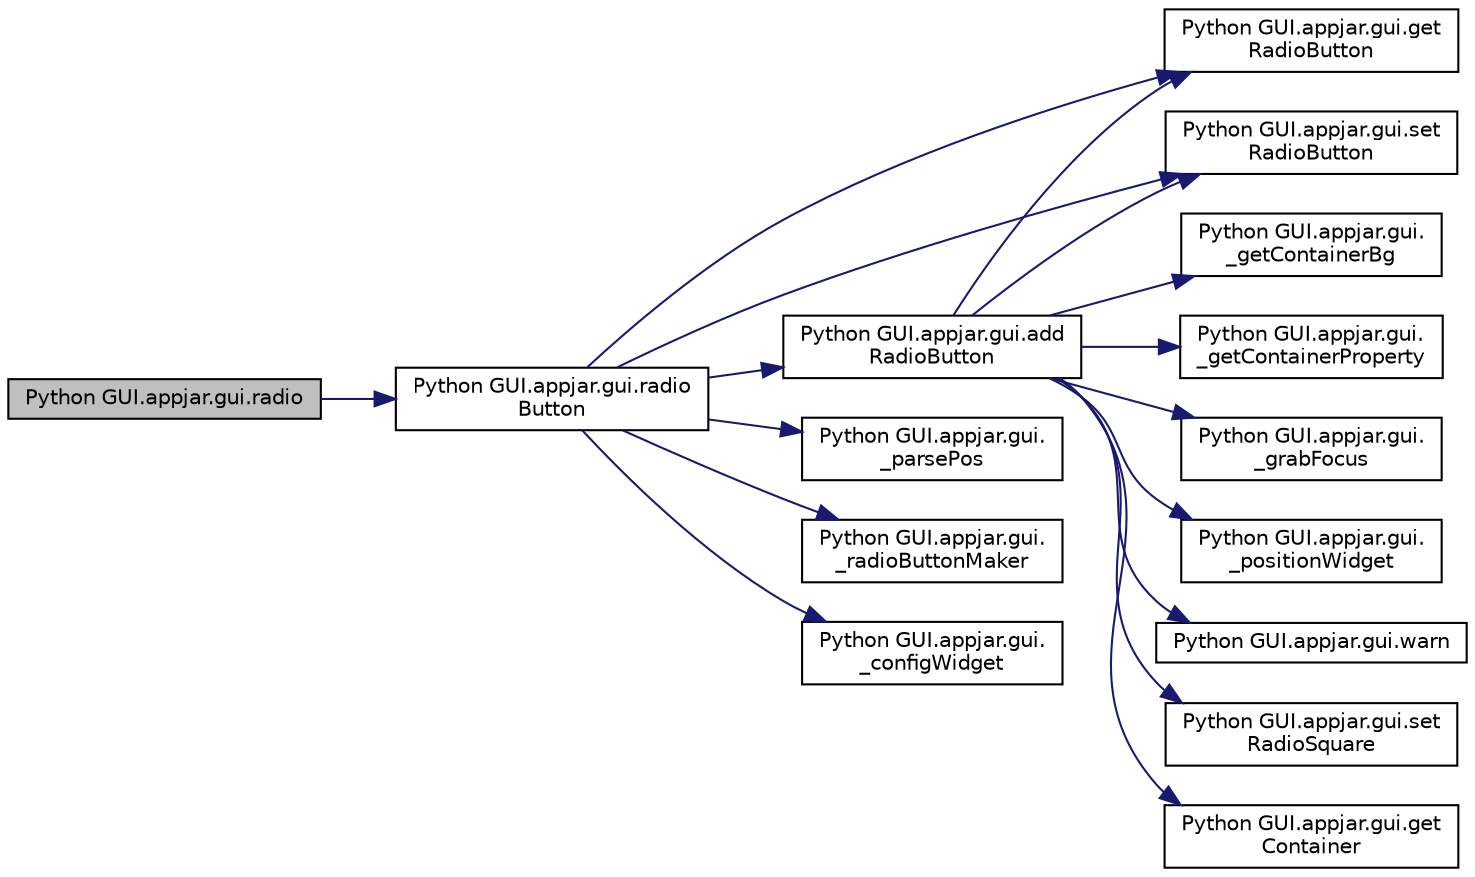 digraph "Python GUI.appjar.gui.radio"
{
  edge [fontname="Helvetica",fontsize="10",labelfontname="Helvetica",labelfontsize="10"];
  node [fontname="Helvetica",fontsize="10",shape=record];
  rankdir="LR";
  Node1757 [label="Python GUI.appjar.gui.radio",height=0.2,width=0.4,color="black", fillcolor="grey75", style="filled", fontcolor="black"];
  Node1757 -> Node1758 [color="midnightblue",fontsize="10",style="solid",fontname="Helvetica"];
  Node1758 [label="Python GUI.appjar.gui.radio\lButton",height=0.2,width=0.4,color="black", fillcolor="white", style="filled",URL="$class_python_01_g_u_i_1_1appjar_1_1gui.html#aa3c072d4412ccc2f41629185ca0efd4d"];
  Node1758 -> Node1759 [color="midnightblue",fontsize="10",style="solid",fontname="Helvetica"];
  Node1759 [label="Python GUI.appjar.gui.get\lRadioButton",height=0.2,width=0.4,color="black", fillcolor="white", style="filled",URL="$class_python_01_g_u_i_1_1appjar_1_1gui.html#afff0afbe253c863000467c0516934959"];
  Node1758 -> Node1760 [color="midnightblue",fontsize="10",style="solid",fontname="Helvetica"];
  Node1760 [label="Python GUI.appjar.gui.set\lRadioButton",height=0.2,width=0.4,color="black", fillcolor="white", style="filled",URL="$class_python_01_g_u_i_1_1appjar_1_1gui.html#af69209dba535abdc4b9e2f3e5e9946e9"];
  Node1758 -> Node1761 [color="midnightblue",fontsize="10",style="solid",fontname="Helvetica"];
  Node1761 [label="Python GUI.appjar.gui.\l_parsePos",height=0.2,width=0.4,color="black", fillcolor="white", style="filled",URL="$class_python_01_g_u_i_1_1appjar_1_1gui.html#a1151185c82adc42b922797e38132c2ca",tooltip="FUNCTIONS for labels. "];
  Node1758 -> Node1762 [color="midnightblue",fontsize="10",style="solid",fontname="Helvetica"];
  Node1762 [label="Python GUI.appjar.gui.\l_radioButtonMaker",height=0.2,width=0.4,color="black", fillcolor="white", style="filled",URL="$class_python_01_g_u_i_1_1appjar_1_1gui.html#aaa09fa73e2c560d0ae0a2d7eb6e6c18a"];
  Node1758 -> Node1763 [color="midnightblue",fontsize="10",style="solid",fontname="Helvetica"];
  Node1763 [label="Python GUI.appjar.gui.\l_configWidget",height=0.2,width=0.4,color="black", fillcolor="white", style="filled",URL="$class_python_01_g_u_i_1_1appjar_1_1gui.html#a66b018474a855b26826b0580a7c40a9e"];
  Node1758 -> Node1764 [color="midnightblue",fontsize="10",style="solid",fontname="Helvetica"];
  Node1764 [label="Python GUI.appjar.gui.add\lRadioButton",height=0.2,width=0.4,color="black", fillcolor="white", style="filled",URL="$class_python_01_g_u_i_1_1appjar_1_1gui.html#a3020da53937c4a65832c8cb88df01727"];
  Node1764 -> Node1765 [color="midnightblue",fontsize="10",style="solid",fontname="Helvetica"];
  Node1765 [label="Python GUI.appjar.gui.get\lContainer",height=0.2,width=0.4,color="black", fillcolor="white", style="filled",URL="$class_python_01_g_u_i_1_1appjar_1_1gui.html#aa89c83e95e3952f6cc39fc23dffa15ce"];
  Node1764 -> Node1766 [color="midnightblue",fontsize="10",style="solid",fontname="Helvetica"];
  Node1766 [label="Python GUI.appjar.gui.\l_getContainerBg",height=0.2,width=0.4,color="black", fillcolor="white", style="filled",URL="$class_python_01_g_u_i_1_1appjar_1_1gui.html#a7ca2e28f0ccf3c5e00ca64676c496afd"];
  Node1764 -> Node1767 [color="midnightblue",fontsize="10",style="solid",fontname="Helvetica"];
  Node1767 [label="Python GUI.appjar.gui.\l_getContainerProperty",height=0.2,width=0.4,color="black", fillcolor="white", style="filled",URL="$class_python_01_g_u_i_1_1appjar_1_1gui.html#aa0cf90816634eb9855a518e37d864ec1"];
  Node1764 -> Node1768 [color="midnightblue",fontsize="10",style="solid",fontname="Helvetica"];
  Node1768 [label="Python GUI.appjar.gui.\l_grabFocus",height=0.2,width=0.4,color="black", fillcolor="white", style="filled",URL="$class_python_01_g_u_i_1_1appjar_1_1gui.html#a1250327630c10e3a669b5e3bb8a0fc14"];
  Node1764 -> Node1769 [color="midnightblue",fontsize="10",style="solid",fontname="Helvetica"];
  Node1769 [label="Python GUI.appjar.gui.\l_positionWidget",height=0.2,width=0.4,color="black", fillcolor="white", style="filled",URL="$class_python_01_g_u_i_1_1appjar_1_1gui.html#a994cf4bbd47f434233271d3d8b0eb4c6"];
  Node1764 -> Node1759 [color="midnightblue",fontsize="10",style="solid",fontname="Helvetica"];
  Node1764 -> Node1760 [color="midnightblue",fontsize="10",style="solid",fontname="Helvetica"];
  Node1764 -> Node1770 [color="midnightblue",fontsize="10",style="solid",fontname="Helvetica"];
  Node1770 [label="Python GUI.appjar.gui.warn",height=0.2,width=0.4,color="black", fillcolor="white", style="filled",URL="$class_python_01_g_u_i_1_1appjar_1_1gui.html#aa0a271b0b17a802e6d7b598c12bcd930"];
  Node1764 -> Node1771 [color="midnightblue",fontsize="10",style="solid",fontname="Helvetica"];
  Node1771 [label="Python GUI.appjar.gui.set\lRadioSquare",height=0.2,width=0.4,color="black", fillcolor="white", style="filled",URL="$class_python_01_g_u_i_1_1appjar_1_1gui.html#ab9f0a63cb14c5ba948cfbb9f85237c36"];
}
